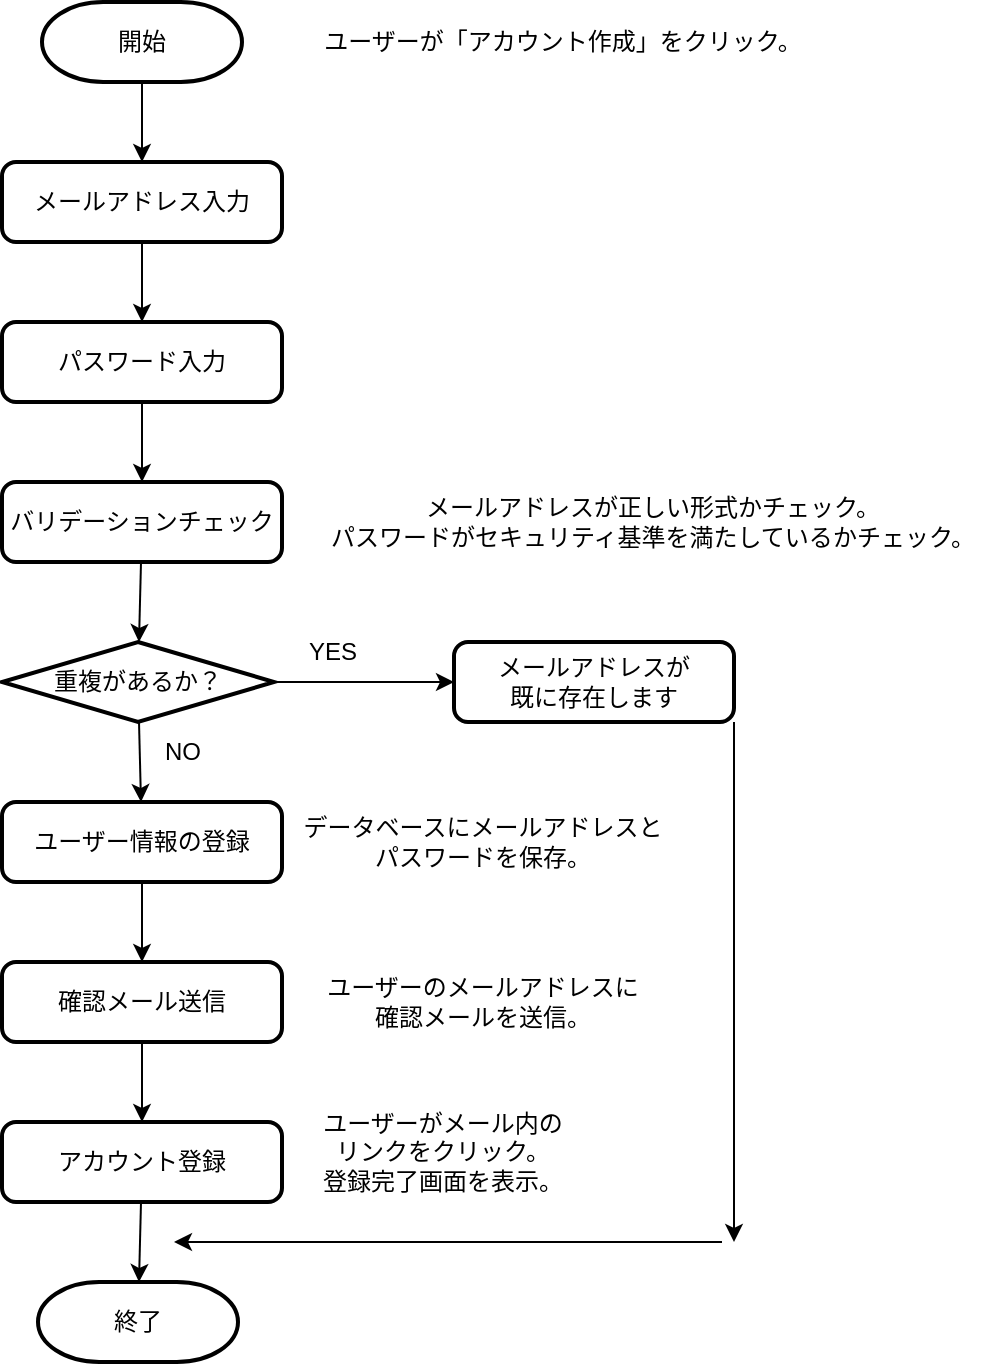 <mxfile>
    <diagram id="gkIGDbKMqOK-QNo5xwnZ" name="ページ1">
        <mxGraphModel dx="1370" dy="779" grid="1" gridSize="10" guides="1" tooltips="1" connect="1" arrows="1" fold="1" page="1" pageScale="1" pageWidth="827" pageHeight="1169" math="0" shadow="0">
            <root>
                <mxCell id="0"/>
                <mxCell id="1" parent="0"/>
                <mxCell id="15" value="" style="edgeStyle=none;html=1;" parent="1" source="4" target="7" edge="1">
                    <mxGeometry relative="1" as="geometry"/>
                </mxCell>
                <mxCell id="4" value="開始" style="strokeWidth=2;html=1;shape=mxgraph.flowchart.terminator;whiteSpace=wrap;" parent="1" vertex="1">
                    <mxGeometry x="60" y="40" width="100" height="40" as="geometry"/>
                </mxCell>
                <mxCell id="5" value="終了" style="strokeWidth=2;html=1;shape=mxgraph.flowchart.terminator;whiteSpace=wrap;" parent="1" vertex="1">
                    <mxGeometry x="58" y="680" width="100" height="40" as="geometry"/>
                </mxCell>
                <mxCell id="20" value="" style="edgeStyle=none;html=1;" parent="1" source="6" target="11" edge="1">
                    <mxGeometry relative="1" as="geometry"/>
                </mxCell>
                <mxCell id="6" value="ユーザー情報の登録" style="rounded=1;whiteSpace=wrap;html=1;absoluteArcSize=1;arcSize=14;strokeWidth=2;" parent="1" vertex="1">
                    <mxGeometry x="40" y="440" width="140" height="40" as="geometry"/>
                </mxCell>
                <mxCell id="16" value="" style="edgeStyle=none;html=1;" parent="1" source="7" target="10" edge="1">
                    <mxGeometry relative="1" as="geometry"/>
                </mxCell>
                <mxCell id="7" value="メールアドレス入力" style="rounded=1;whiteSpace=wrap;html=1;absoluteArcSize=1;arcSize=14;strokeWidth=2;" parent="1" vertex="1">
                    <mxGeometry x="40" y="120" width="140" height="40" as="geometry"/>
                </mxCell>
                <mxCell id="22" value="" style="edgeStyle=none;html=1;" parent="1" source="8" target="5" edge="1">
                    <mxGeometry relative="1" as="geometry"/>
                </mxCell>
                <mxCell id="8" value="アカウント登録" style="rounded=1;whiteSpace=wrap;html=1;absoluteArcSize=1;arcSize=14;strokeWidth=2;" parent="1" vertex="1">
                    <mxGeometry x="40" y="600" width="140" height="40" as="geometry"/>
                </mxCell>
                <mxCell id="18" value="" style="edgeStyle=none;html=1;" parent="1" source="9" target="13" edge="1">
                    <mxGeometry relative="1" as="geometry"/>
                </mxCell>
                <mxCell id="9" value="バリデーションチェック" style="rounded=1;whiteSpace=wrap;html=1;absoluteArcSize=1;arcSize=14;strokeWidth=2;" parent="1" vertex="1">
                    <mxGeometry x="40" y="280" width="140" height="40" as="geometry"/>
                </mxCell>
                <mxCell id="17" value="" style="edgeStyle=none;html=1;" parent="1" source="10" target="9" edge="1">
                    <mxGeometry relative="1" as="geometry"/>
                </mxCell>
                <mxCell id="10" value="パスワード入力" style="rounded=1;whiteSpace=wrap;html=1;absoluteArcSize=1;arcSize=14;strokeWidth=2;" parent="1" vertex="1">
                    <mxGeometry x="40" y="200" width="140" height="40" as="geometry"/>
                </mxCell>
                <mxCell id="21" value="" style="edgeStyle=none;html=1;" parent="1" source="11" target="8" edge="1">
                    <mxGeometry relative="1" as="geometry"/>
                </mxCell>
                <mxCell id="11" value="確認メール送信" style="rounded=1;whiteSpace=wrap;html=1;absoluteArcSize=1;arcSize=14;strokeWidth=2;" parent="1" vertex="1">
                    <mxGeometry x="40" y="520" width="140" height="40" as="geometry"/>
                </mxCell>
                <mxCell id="19" value="" style="edgeStyle=none;html=1;" parent="1" source="13" target="6" edge="1">
                    <mxGeometry relative="1" as="geometry"/>
                </mxCell>
                <mxCell id="23" value="" style="edgeStyle=none;html=1;" parent="1" source="13" target="14" edge="1">
                    <mxGeometry relative="1" as="geometry"/>
                </mxCell>
                <mxCell id="13" value="重複があるか？" style="strokeWidth=2;html=1;shape=mxgraph.flowchart.decision;whiteSpace=wrap;" parent="1" vertex="1">
                    <mxGeometry x="40" y="360" width="136" height="40" as="geometry"/>
                </mxCell>
                <mxCell id="30" value="" style="edgeStyle=none;html=1;exitX=1;exitY=1;exitDx=0;exitDy=0;" parent="1" source="14" edge="1">
                    <mxGeometry relative="1" as="geometry">
                        <mxPoint x="406" y="660" as="targetPoint"/>
                    </mxGeometry>
                </mxCell>
                <mxCell id="14" value="メールアドレスが&lt;br&gt;既に存在します" style="rounded=1;whiteSpace=wrap;html=1;absoluteArcSize=1;arcSize=14;strokeWidth=2;" parent="1" vertex="1">
                    <mxGeometry x="266" y="360" width="140" height="40" as="geometry"/>
                </mxCell>
                <mxCell id="32" value="" style="edgeStyle=none;html=1;" parent="1" edge="1">
                    <mxGeometry relative="1" as="geometry">
                        <mxPoint x="400" y="660" as="sourcePoint"/>
                        <mxPoint x="126" y="660" as="targetPoint"/>
                    </mxGeometry>
                </mxCell>
                <mxCell id="35" value="&lt;div&gt;メールアドレスが正しい形式かチェック。&lt;/div&gt;&lt;div&gt;パスワードがセキュリティ基準を満たしているかチェック。&lt;/div&gt;" style="text;html=1;align=center;verticalAlign=middle;resizable=0;points=[];autosize=1;strokeColor=none;fillColor=none;" vertex="1" parent="1">
                    <mxGeometry x="190" y="280" width="350" height="40" as="geometry"/>
                </mxCell>
                <mxCell id="36" value="YES" style="text;html=1;align=center;verticalAlign=middle;resizable=0;points=[];autosize=1;strokeColor=none;fillColor=none;" vertex="1" parent="1">
                    <mxGeometry x="180" y="350" width="50" height="30" as="geometry"/>
                </mxCell>
                <mxCell id="37" value="NO" style="text;html=1;align=center;verticalAlign=middle;resizable=0;points=[];autosize=1;strokeColor=none;fillColor=none;" vertex="1" parent="1">
                    <mxGeometry x="110" y="400" width="40" height="30" as="geometry"/>
                </mxCell>
                <mxCell id="38" value="データベースにメールアドレスと&lt;br&gt;パスワードを保存。" style="text;html=1;align=center;verticalAlign=middle;resizable=0;points=[];autosize=1;strokeColor=none;fillColor=none;" vertex="1" parent="1">
                    <mxGeometry x="180" y="440" width="200" height="40" as="geometry"/>
                </mxCell>
                <mxCell id="39" value="ユーザーのメールアドレスに&lt;br&gt;確認メールを送信。" style="text;html=1;align=center;verticalAlign=middle;resizable=0;points=[];autosize=1;strokeColor=none;fillColor=none;" vertex="1" parent="1">
                    <mxGeometry x="190" y="520" width="180" height="40" as="geometry"/>
                </mxCell>
                <mxCell id="40" value="&lt;div&gt;ユーザーがメール内の&lt;/div&gt;&lt;div&gt;リンクをクリック。&lt;/div&gt;&lt;div&gt;登録完了画面を表示。&lt;/div&gt;" style="text;html=1;align=center;verticalAlign=middle;resizable=0;points=[];autosize=1;strokeColor=none;fillColor=none;" vertex="1" parent="1">
                    <mxGeometry x="190" y="585" width="140" height="60" as="geometry"/>
                </mxCell>
                <mxCell id="41" value="ユーザーが「アカウント作成」をクリック。" style="text;html=1;align=center;verticalAlign=middle;resizable=0;points=[];autosize=1;strokeColor=none;fillColor=none;" vertex="1" parent="1">
                    <mxGeometry x="190" y="45" width="260" height="30" as="geometry"/>
                </mxCell>
            </root>
        </mxGraphModel>
    </diagram>
</mxfile>
